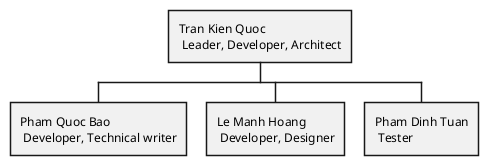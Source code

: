 @startwbs
+ Tran Kien Quoc\n Leader, Developer, Architect
++ Pham Quoc Bao\n Developer, Technical writer
++ Le Manh Hoang\n Developer, Designer
++ Pham Dinh Tuan\n Tester
@endwbs
